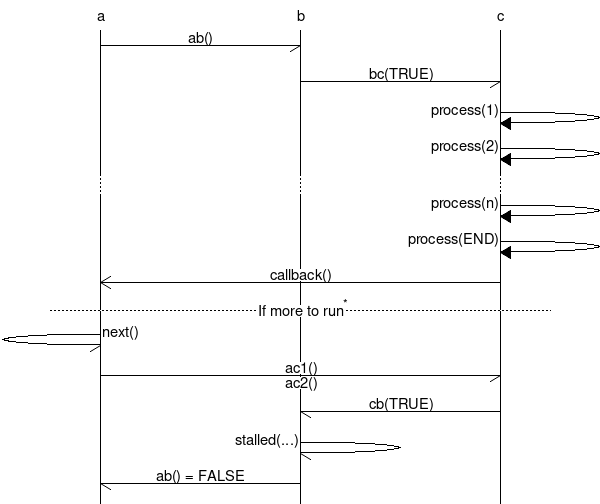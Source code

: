 # Example fictional MSC
msc {
  a,b,c;

  a->b [ label = "ab()" ] ;
  b->c [ label = "bc(TRUE)"];
  c=>c [ label = "process(1)" ];
  c=>c [ label = "process(2)" ];
  ...;
  c=>c [ label = "process(n)" ];
  c=>c [ label = "process(END)" ];
  a<<=c [ label = "callback()"];
  ---  [ label = "If more to run", ID="*" ];
  a->a [ label = "next()"];
  a->c [ label = "ac1()\nac2()"];
  b<-c [ label = "cb(TRUE)"];
  b->b [ label = "stalled(...)"];
  a<-b [ label = "ab() = FALSE"];
}

